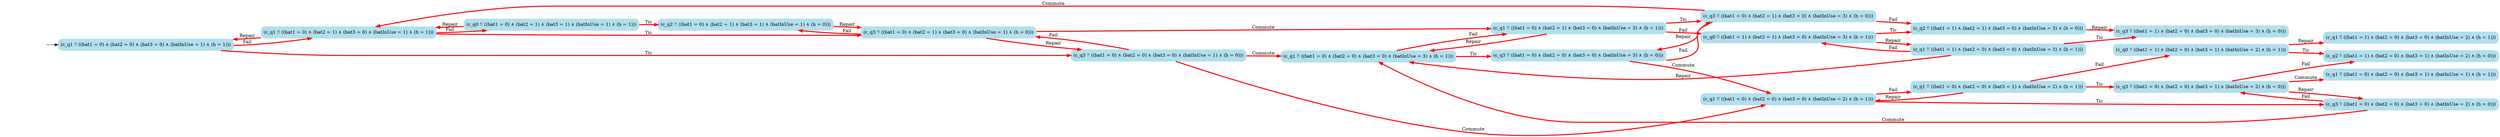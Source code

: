 digraph G {

	rankdir = LR;

	start_c_q1_6[style=invisible];

	node[shape=box, style="rounded, filled", color=lightblue2];

	c_q1_50[label="(c_q1 ≝ ((bat1 = 0) ∧ (bat2 = 0) ∧ (bat3 = 1) ∧ (batInUse = 2) ∧ (h = 1)))"];
	c_q3_70[label="(c_q3 ≝ ((bat1 = 0) ∧ (bat2 = 0) ∧ (bat3 = 1) ∧ (batInUse = 2) ∧ (h = 0)))"];
	c_q3_71[label="(c_q3 ≝ ((bat1 = 0) ∧ (bat2 = 0) ∧ (bat3 = 0) ∧ (batInUse = 2) ∧ (h = 0)))"];
	c_q3_64[label="(c_q3 ≝ ((bat1 = 0) ∧ (bat2 = 0) ∧ (bat3 = 0) ∧ (batInUse = 3) ∧ (h = 0)))"];
	c_q1_83[label="(c_q1 ≝ ((bat1 = 0) ∧ (bat2 = 0) ∧ (bat3 = 0) ∧ (batInUse = 3) ∧ (h = 1)))"];
	c_q2_76[label="(c_q2 ≝ ((bat1 = 1) ∧ (bat2 = 1) ∧ (bat3 = 0) ∧ (batInUse = 3) ∧ (h = 0)))"];
	c_q1_69[label="(c_q1 ≝ ((bat1 = 0) ∧ (bat2 = 0) ∧ (bat3 = 1) ∧ (batInUse = 1) ∧ (h = 1)))"];
	c_q1_55[label="(c_q1 ≝ ((bat1 = 0) ∧ (bat2 = 1) ∧ (bat3 = 0) ∧ (batInUse = 1) ∧ (h = 1)))"];
	c_q1_82[label="(c_q1 ≝ ((bat1 = 1) ∧ (bat2 = 0) ∧ (bat3 = 0) ∧ (batInUse = 3) ∧ (h = 1)))"];
	c_q1_75[label="(c_q1 ≝ ((bat1 = 1) ∧ (bat2 = 0) ∧ (bat3 = 0) ∧ (batInUse = 2) ∧ (h = 1)))"];
	c_q2_23[label="(c_q2 ≝ ((bat1 = 0) ∧ (bat2 = 1) ∧ (bat3 = 1) ∧ (batInUse = 1) ∧ (h = 0)))"];
	c_q0_10[label="(c_q0 ≝ ((bat1 = 0) ∧ (bat2 = 1) ∧ (bat3 = 1) ∧ (batInUse = 1) ∧ (h = 1)))"];
	c_q3_79[label="(c_q3 ≝ ((bat1 = 1) ∧ (bat2 = 0) ∧ (bat3 = 0) ∧ (batInUse = 3) ∧ (h = 0)))"];
	c_q2_73[label="(c_q2 ≝ ((bat1 = 1) ∧ (bat2 = 0) ∧ (bat3 = 1) ∧ (batInUse = 2) ∧ (h = 0)))"];
	c_q0_74[label="(c_q0 ≝ ((bat1 = 1) ∧ (bat2 = 0) ∧ (bat3 = 1) ∧ (batInUse = 2) ∧ (h = 1)))"];
	c_q3_25[label="(c_q3 ≝ ((bat1 = 0) ∧ (bat2 = 1) ∧ (bat3 = 0) ∧ (batInUse = 1) ∧ (h = 0)))"];
	c_q0_81[label="(c_q0 ≝ ((bat1 = 1) ∧ (bat2 = 1) ∧ (bat3 = 0) ∧ (batInUse = 3) ∧ (h = 1)))"];
	c_q3_63[label="(c_q3 ≝ ((bat1 = 0) ∧ (bat2 = 1) ∧ (bat3 = 0) ∧ (batInUse = 3) ∧ (h = 0)))"];
	c_q1_65[label="(c_q1 ≝ ((bat1 = 0) ∧ (bat2 = 0) ∧ (bat3 = 0) ∧ (batInUse = 2) ∧ (h = 1)))"];
	c_q1_41[label="(c_q1 ≝ ((bat1 = 0) ∧ (bat2 = 1) ∧ (bat3 = 0) ∧ (batInUse = 3) ∧ (h = 1)))"];
	c_q3_26[label="(c_q3 ≝ ((bat1 = 0) ∧ (bat2 = 0) ∧ (bat3 = 0) ∧ (batInUse = 1) ∧ (h = 0)))"];
	c_q1_6[label="(c_q1 ≝ ((bat1 = 0) ∧ (bat2 = 0) ∧ (bat3 = 0) ∧ (batInUse = 1) ∧ (h = 1)))"];

	start_c_q1_6 -> c_q1_6;
	c_q1_6 -> c_q1_55[label="Fail", penwidth=3, color=red];
	c_q1_55 -> c_q1_6[label="Repair", penwidth=3, color=red];
	c_q1_55 -> c_q0_10[label="Fail", penwidth=3, color=red];
	c_q1_6 -> c_q3_26[label="Tic", penwidth=3, color=red];
	c_q0_10 -> c_q1_55[label="Repair", penwidth=3, color=red];
	c_q0_10 -> c_q2_23[label="Tic", penwidth=3, color=red];
	c_q2_23 -> c_q3_25[label="Repair", penwidth=3, color=red];
	c_q3_26 -> c_q3_25[label="Fail", penwidth=3, color=red];
	c_q3_25 -> c_q3_26[label="Repair", penwidth=3, color=red];
	c_q3_26 -> c_q1_65[label="Commute", penwidth=3, color=red];
	c_q3_25 -> c_q1_41[label="Commute", penwidth=3, color=red];
	c_q3_25 -> c_q2_23[label="Fail", penwidth=3, color=red];
	c_q1_55 -> c_q3_25[label="Tic", penwidth=3, color=red];
	c_q3_26 -> c_q1_83[label="Commute", penwidth=3, color=red];
	c_q1_65 -> c_q3_71[label="Tic", penwidth=3, color=red];
	c_q1_65 -> c_q1_50[label="Fail", penwidth=3, color=red];
	c_q1_41 -> c_q3_63[label="Tic", penwidth=3, color=red];
	c_q1_41 -> c_q0_81[label="Fail", penwidth=3, color=red];
	c_q1_41 -> c_q1_83[label="Repair", penwidth=3, color=red];
	c_q1_83 -> c_q3_64[label="Tic", penwidth=3, color=red];
	c_q1_83 -> c_q1_41[label="Fail", penwidth=3, color=red];
	c_q3_71 -> c_q3_70[label="Fail", penwidth=3, color=red];
	c_q3_71 -> c_q1_83[label="Commute", penwidth=3, color=red];
	c_q1_50 -> c_q3_70[label="Tic", penwidth=3, color=red];
	c_q1_50 -> c_q0_74[label="Fail", penwidth=3, color=red];
	c_q1_50 -> c_q1_65[label="Repair", penwidth=3, color=red];
	c_q3_63 -> c_q2_76[label="Fail", penwidth=3, color=red];
	c_q3_63 -> c_q1_55[label="Commute", penwidth=3, color=red];
	c_q3_63 -> c_q3_64[label="Repair", penwidth=3, color=red];
	c_q0_81 -> c_q2_76[label="Tic", penwidth=3, color=red];
	c_q0_81 -> c_q1_82[label="Repair", penwidth=3, color=red];
	c_q3_64 -> c_q3_63[label="Fail", penwidth=3, color=red];
	c_q3_64 -> c_q1_65[label="Commute", penwidth=3, color=red];
	c_q3_70 -> c_q2_73[label="Fail", penwidth=3, color=red];
	c_q3_70 -> c_q1_69[label="Commute", penwidth=3, color=red];
	c_q3_70 -> c_q3_71[label="Repair", penwidth=3, color=red];
	c_q0_74 -> c_q2_73[label="Tic", penwidth=3, color=red];
	c_q0_74 -> c_q1_75[label="Repair", penwidth=3, color=red];
	c_q2_76 -> c_q3_79[label="Repair", penwidth=3, color=red];
	c_q1_82 -> c_q3_79[label="Tic", penwidth=3, color=red];
	c_q1_82 -> c_q0_81[label="Fail", penwidth=3, color=red];
	c_q1_82 -> c_q1_83[label="Repair", penwidth=3, color=red];

}